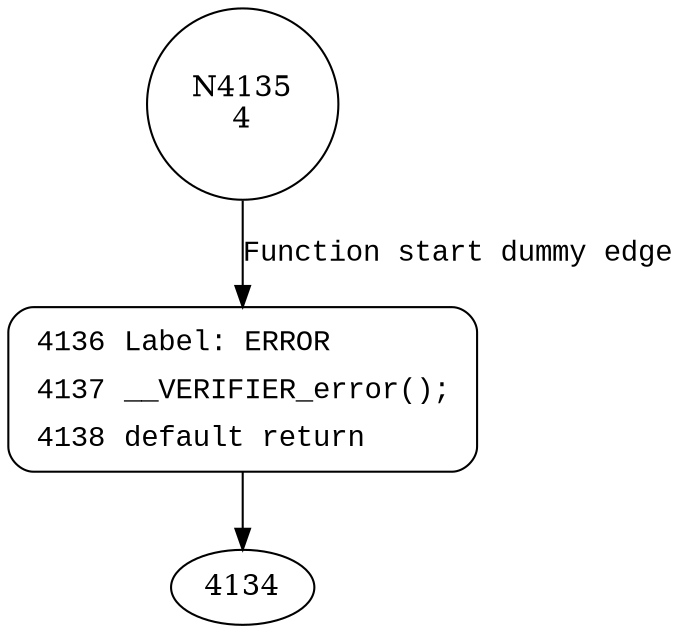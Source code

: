 digraph block1670_1 {
4135 [shape="circle" label="N4135\n4"]
4136 [shape="circle" label="N4136\n3"]
4136 [style="filled,bold" penwidth="1" fillcolor="white" fontname="Courier New" shape="Mrecord" label=<<table border="0" cellborder="0" cellpadding="3" bgcolor="white"><tr><td align="right">4136</td><td align="left">Label: ERROR</td></tr><tr><td align="right">4137</td><td align="left">__VERIFIER_error();</td></tr><tr><td align="right">4138</td><td align="left">default return</td></tr></table>>]
4136 -> 4134[label=""]
4135 -> 4136 [label="Function start dummy edge" fontname="Courier New"]
}